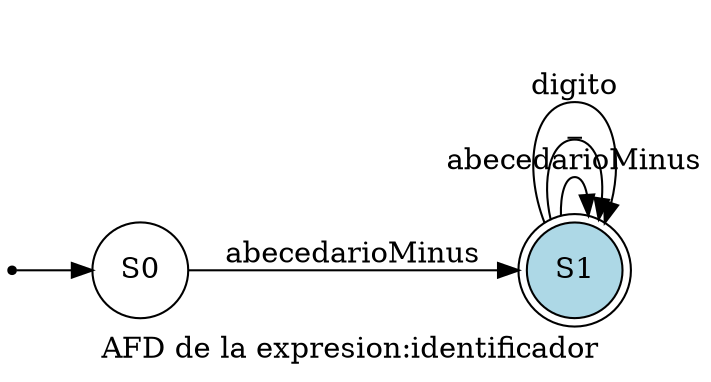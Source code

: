 digraph AFD {
    rankdir=LR;


    
    node [shape = point ]; qi

    node [shape = circle];qi ->S0;
S0 -> S1 [ label = "abecedarioMinus" ];S1 [shape = doublecircle style=filled, fillcolor=lightblue];
S1 -> S1 [ label = "abecedarioMinus" ];S1 -> S1 [ label = "_" ];S1 -> S1 [ label = "digito" ];label="AFD de la expresion:identificador "}
